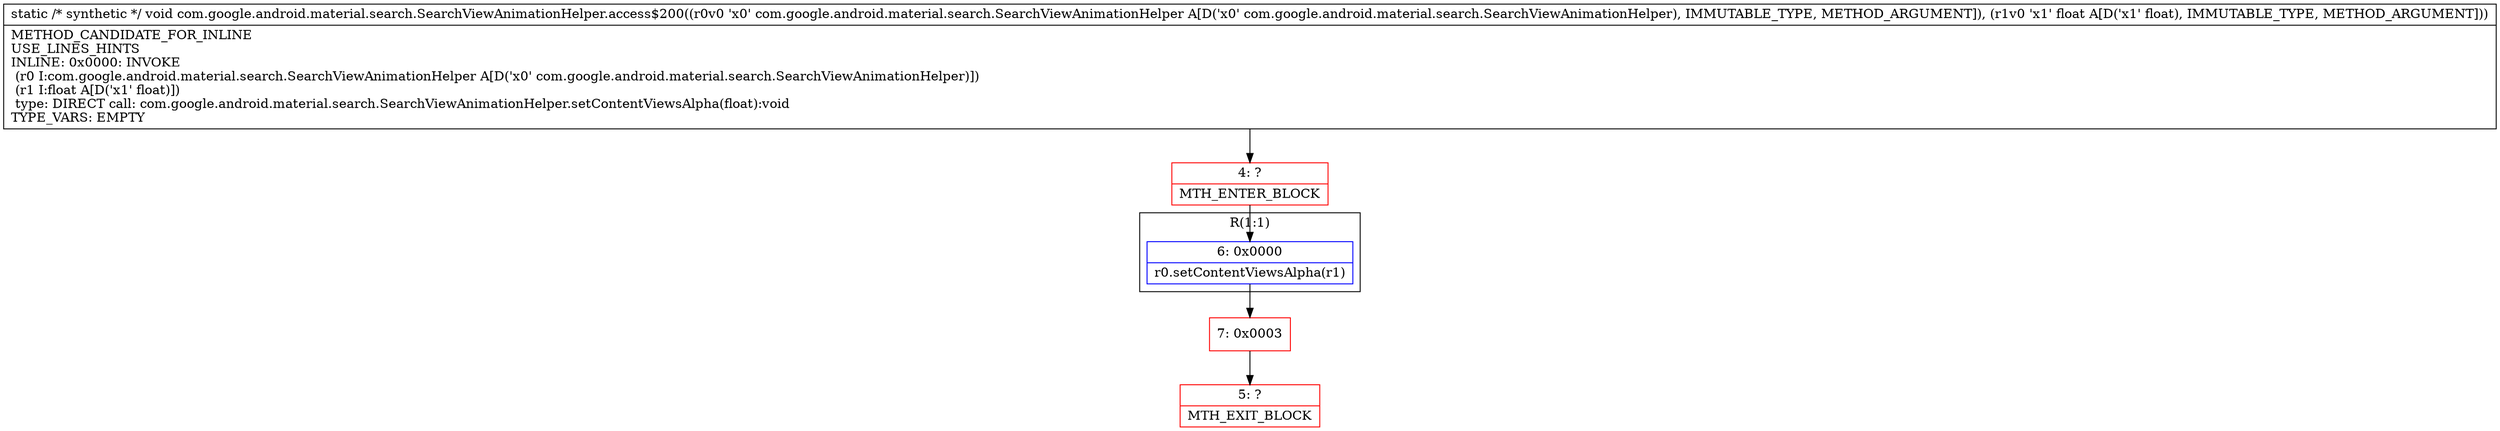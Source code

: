 digraph "CFG forcom.google.android.material.search.SearchViewAnimationHelper.access$200(Lcom\/google\/android\/material\/search\/SearchViewAnimationHelper;F)V" {
subgraph cluster_Region_971811709 {
label = "R(1:1)";
node [shape=record,color=blue];
Node_6 [shape=record,label="{6\:\ 0x0000|r0.setContentViewsAlpha(r1)\l}"];
}
Node_4 [shape=record,color=red,label="{4\:\ ?|MTH_ENTER_BLOCK\l}"];
Node_7 [shape=record,color=red,label="{7\:\ 0x0003}"];
Node_5 [shape=record,color=red,label="{5\:\ ?|MTH_EXIT_BLOCK\l}"];
MethodNode[shape=record,label="{static \/* synthetic *\/ void com.google.android.material.search.SearchViewAnimationHelper.access$200((r0v0 'x0' com.google.android.material.search.SearchViewAnimationHelper A[D('x0' com.google.android.material.search.SearchViewAnimationHelper), IMMUTABLE_TYPE, METHOD_ARGUMENT]), (r1v0 'x1' float A[D('x1' float), IMMUTABLE_TYPE, METHOD_ARGUMENT]))  | METHOD_CANDIDATE_FOR_INLINE\lUSE_LINES_HINTS\lINLINE: 0x0000: INVOKE  \l  (r0 I:com.google.android.material.search.SearchViewAnimationHelper A[D('x0' com.google.android.material.search.SearchViewAnimationHelper)])\l  (r1 I:float A[D('x1' float)])\l type: DIRECT call: com.google.android.material.search.SearchViewAnimationHelper.setContentViewsAlpha(float):void\lTYPE_VARS: EMPTY\l}"];
MethodNode -> Node_4;Node_6 -> Node_7;
Node_4 -> Node_6;
Node_7 -> Node_5;
}

